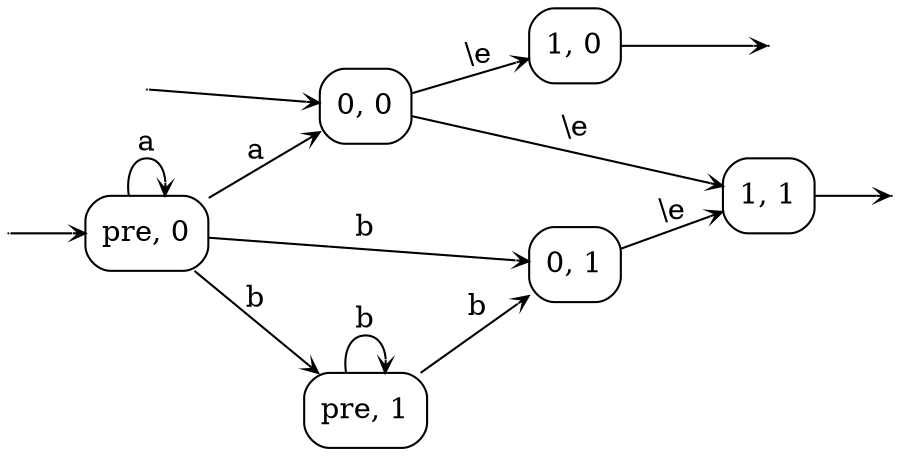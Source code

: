 digraph
{
  vcsn_context = "nullableset<letterset<char_letters(ab)>>, q"
  rankdir = LR
  edge [arrowhead = vee, arrowsize = .6]
  {
    node [shape = point, width = 0]
    I2
    I4
    F0
    F1
  }
  {
    node [shape = circle, style = rounded, width = 0.5]
    0 [label = "1, 0", shape = box]
    1 [label = "1, 1", shape = box]
    2 [label = "0, 0", shape = box]
    3 [label = "0, 1", shape = box]
    4 [label = "pre, 0", shape = box]
    5 [label = "pre, 1", shape = box]
  }
  I2 -> 2
  I4 -> 4
  0 -> F0
  1 -> F1
  2 -> 0 [label = "\\e"]
  2 -> 1 [label = "\\e"]
  3 -> 1 [label = "\\e"]
  4 -> 2 [label = "a"]
  4 -> 3 [label = "b"]
  4 -> 4 [label = "a"]
  4 -> 5 [label = "b"]
  5 -> 3 [label = "b"]
  5 -> 5 [label = "b"]
}
